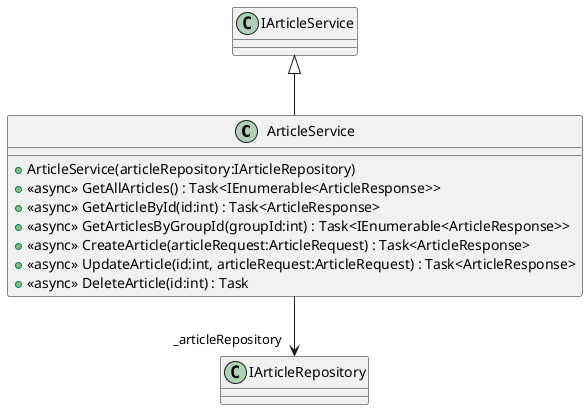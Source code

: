@startuml
class ArticleService {
    + ArticleService(articleRepository:IArticleRepository)
    + <<async>> GetAllArticles() : Task<IEnumerable<ArticleResponse>>
    + <<async>> GetArticleById(id:int) : Task<ArticleResponse>
    + <<async>> GetArticlesByGroupId(groupId:int) : Task<IEnumerable<ArticleResponse>>
    + <<async>> CreateArticle(articleRequest:ArticleRequest) : Task<ArticleResponse>
    + <<async>> UpdateArticle(id:int, articleRequest:ArticleRequest) : Task<ArticleResponse>
    + <<async>> DeleteArticle(id:int) : Task
}
IArticleService <|-- ArticleService
ArticleService --> "_articleRepository" IArticleRepository
@enduml
